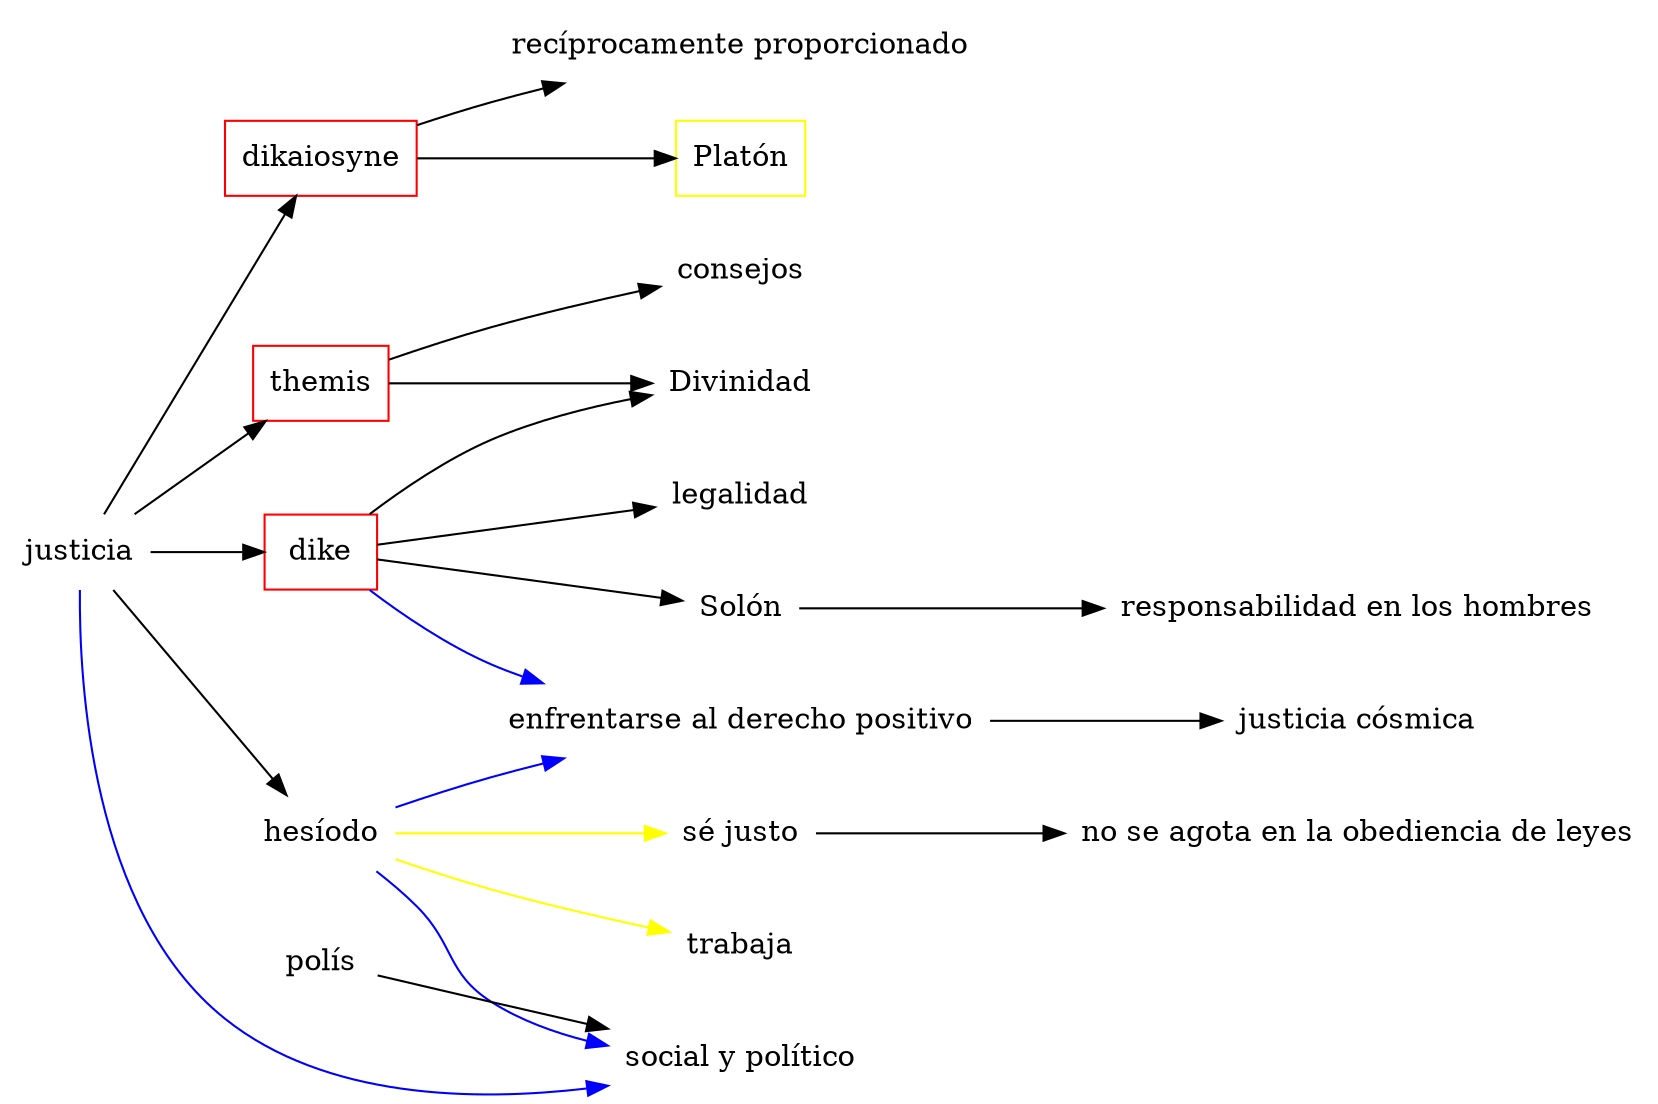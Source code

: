digraph {
  rankdir=LR;
  "themis"[shape=box][color=red]
  "dike"[shape=box][color=red]
  "dikaiosyne"[shape=box][color=red]
  "justicia"[shape=box][color=white]
  "consejos"[shape=box][color=white]
  "legalidad"[shape=box][color=white]
  "recíprocamente proporcionado"[shape=box][color=white]
  "hesíodo"[shape=box][color=white]
  "trabaja"[shape=box][color=white]
  "sé justo"[shape=box][color=white]
  "no se agota en la obediencia de leyes"[shape=box][color=white]
  "enfrentarse al derecho positivo"[shape=box][color=white]
  "justicia cósmica"[shape=box][color=white]
  "social y político"[shape=box][color=white]
  "polís"[shape=box][color=white]
  "Solón"[shape=box][color=white]
  "responsabilidad en los hombres"[shape=box][color=white]
  "Platón"[shape=box][color=yellow]
  "Divinidad"[shape=box][color=white]
  "justicia"->"dike"[color=black]
  "justicia"->"dikaiosyne"[color=black]
  "justicia"->"themis"[color=black]
  "themis"->"consejos"[color=black]
  "dike"->"legalidad"[color=black]
  "dikaiosyne"->"recíprocamente proporcionado"[color=black]
  "justicia"->"hesíodo"[color=black]
  "hesíodo"->"trabaja"[color=yellow]
  "hesíodo"->"sé justo"[color=yellow]
  "sé justo"->"no se agota en la obediencia de leyes"[color=black]
  "dike"->"enfrentarse al derecho positivo"[color=blue]
  "hesíodo"->"enfrentarse al derecho positivo"[color=blue]
  "enfrentarse al derecho positivo"->"justicia cósmica"[color=black]
  "hesíodo"->"social y político"[color=blue]
  "justicia"->"social y político"[color=blue]
  "polís"->"social y político"[color=black]
  "dike"->"Solón"[color=black]
  "Solón"->"responsabilidad en los hombres"[color=black]
  "dikaiosyne"->"Platón"[color=black]
  "themis"->"Divinidad"[color=black]
  "dike"->"Divinidad"[color=black]
}